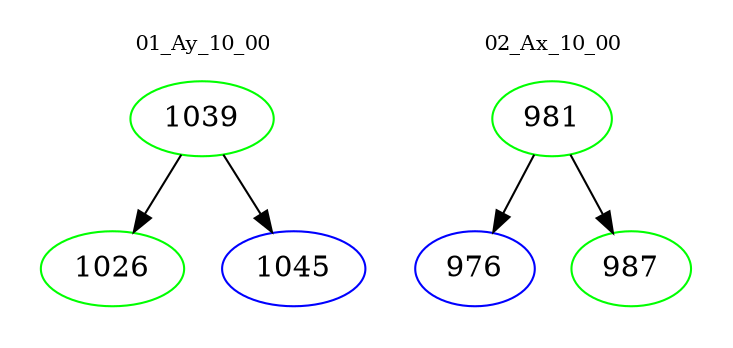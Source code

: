digraph{
subgraph cluster_0 {
color = white
label = "01_Ay_10_00";
fontsize=10;
T0_1039 [label="1039", color="green"]
T0_1039 -> T0_1026 [color="black"]
T0_1026 [label="1026", color="green"]
T0_1039 -> T0_1045 [color="black"]
T0_1045 [label="1045", color="blue"]
}
subgraph cluster_1 {
color = white
label = "02_Ax_10_00";
fontsize=10;
T1_981 [label="981", color="green"]
T1_981 -> T1_976 [color="black"]
T1_976 [label="976", color="blue"]
T1_981 -> T1_987 [color="black"]
T1_987 [label="987", color="green"]
}
}
